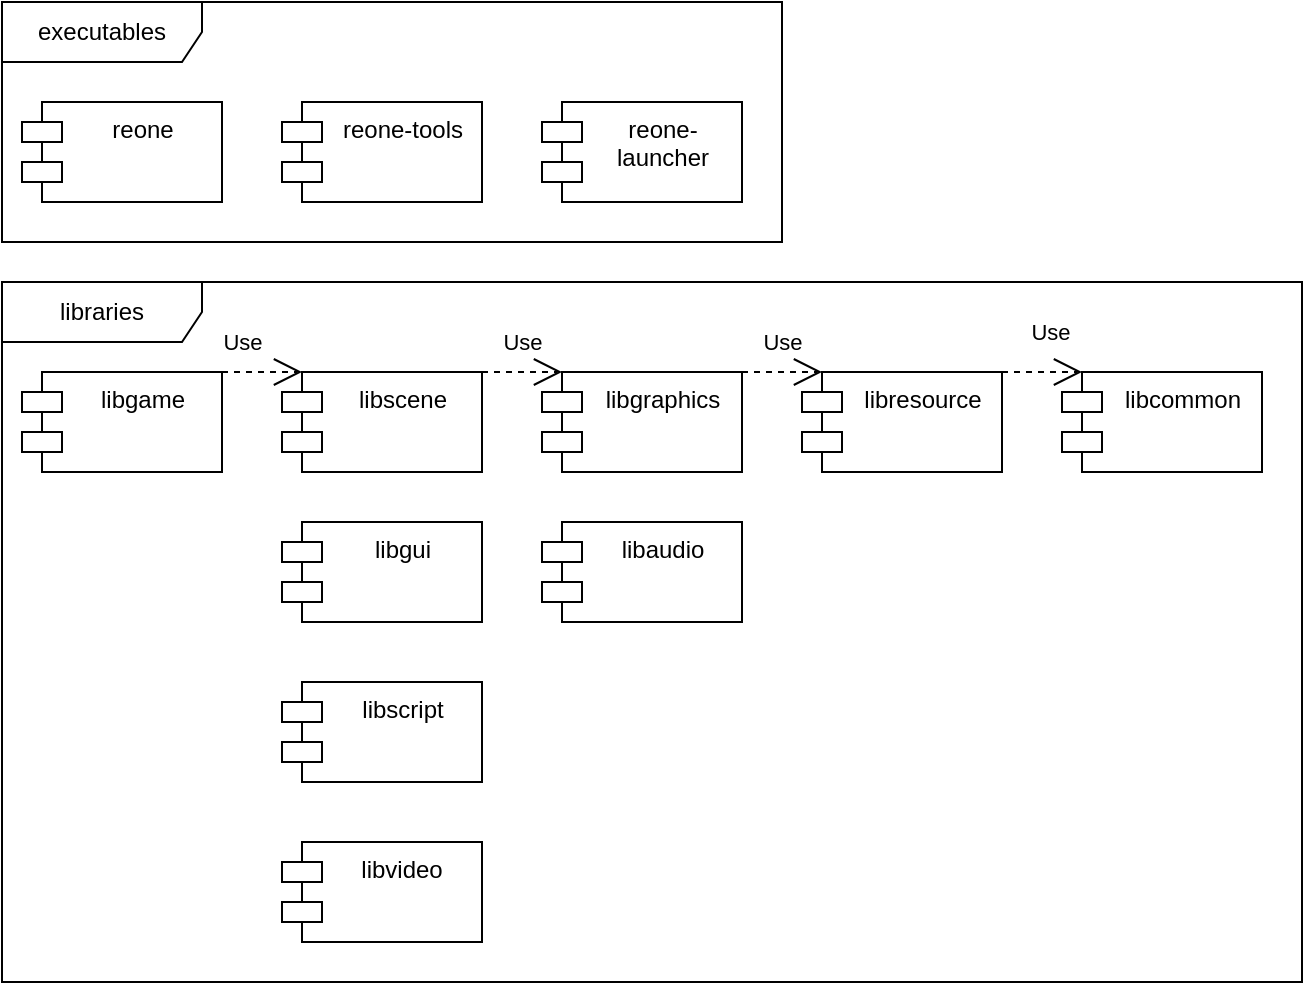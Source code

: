 <mxfile version="14.6.9" type="device"><diagram id="C5RBs43oDa-KdzZeNtuy" name="Page-1"><mxGraphModel dx="1422" dy="1931" grid="1" gridSize="10" guides="1" tooltips="1" connect="1" arrows="1" fold="1" page="1" pageScale="1" pageWidth="827" pageHeight="1169" math="0" shadow="0"><root><mxCell id="WIyWlLk6GJQsqaUBKTNV-0"/><mxCell id="WIyWlLk6GJQsqaUBKTNV-1" parent="WIyWlLk6GJQsqaUBKTNV-0"/><mxCell id="uwfJpqVd9WzeynNxQDzf-1" value="executables" style="shape=umlFrame;whiteSpace=wrap;html=1;width=100;height=30;flipH=0;" parent="WIyWlLk6GJQsqaUBKTNV-1" vertex="1"><mxGeometry x="20" y="-1150" width="390" height="120" as="geometry"/></mxCell><mxCell id="uwfJpqVd9WzeynNxQDzf-5" value="libraries" style="shape=umlFrame;whiteSpace=wrap;html=1;width=100;height=30;" parent="WIyWlLk6GJQsqaUBKTNV-1" vertex="1"><mxGeometry x="20" y="-1010" width="650" height="350" as="geometry"/></mxCell><mxCell id="wTLT_p1KPuhMP4MYyWY3-6" value="libgame" style="shape=module;align=center;spacingLeft=20;align=center;verticalAlign=top;html=1;labelPosition=center;verticalLabelPosition=middle;" parent="WIyWlLk6GJQsqaUBKTNV-1" vertex="1"><mxGeometry x="30" y="-965" width="100" height="50" as="geometry"/></mxCell><mxCell id="wTLT_p1KPuhMP4MYyWY3-7" value="libcommon" style="shape=module;align=left;spacingLeft=20;align=center;verticalAlign=top;html=1;" parent="WIyWlLk6GJQsqaUBKTNV-1" vertex="1"><mxGeometry x="550" y="-965" width="100" height="50" as="geometry"/></mxCell><mxCell id="gnWsdmeyHeUerrLaL-5L-1" value="libaudio" style="shape=module;align=left;spacingLeft=20;align=center;verticalAlign=top;html=1;" parent="WIyWlLk6GJQsqaUBKTNV-1" vertex="1"><mxGeometry x="290" y="-890" width="100" height="50" as="geometry"/></mxCell><mxCell id="gnWsdmeyHeUerrLaL-5L-2" value="libgraphics" style="shape=module;align=left;spacingLeft=20;align=center;verticalAlign=top;html=1;" parent="WIyWlLk6GJQsqaUBKTNV-1" vertex="1"><mxGeometry x="290" y="-965" width="100" height="50" as="geometry"/></mxCell><mxCell id="gnWsdmeyHeUerrLaL-5L-3" value="libresource" style="shape=module;align=left;spacingLeft=20;align=center;verticalAlign=top;html=1;" parent="WIyWlLk6GJQsqaUBKTNV-1" vertex="1"><mxGeometry x="420" y="-965" width="100" height="50" as="geometry"/></mxCell><mxCell id="gnWsdmeyHeUerrLaL-5L-4" value="libgui" style="shape=module;align=left;spacingLeft=20;align=center;verticalAlign=top;html=1;" parent="WIyWlLk6GJQsqaUBKTNV-1" vertex="1"><mxGeometry x="160" y="-890" width="100" height="50" as="geometry"/></mxCell><mxCell id="gnWsdmeyHeUerrLaL-5L-5" value="libscene" style="shape=module;align=left;spacingLeft=20;align=center;verticalAlign=top;html=1;" parent="WIyWlLk6GJQsqaUBKTNV-1" vertex="1"><mxGeometry x="160" y="-965" width="100" height="50" as="geometry"/></mxCell><mxCell id="gnWsdmeyHeUerrLaL-5L-6" value="libscript" style="shape=module;align=left;spacingLeft=20;align=center;verticalAlign=top;html=1;" parent="WIyWlLk6GJQsqaUBKTNV-1" vertex="1"><mxGeometry x="160" y="-810" width="100" height="50" as="geometry"/></mxCell><mxCell id="hj-piPnPRJIngDWY3FeU-0" value="libvideo" style="shape=module;align=left;spacingLeft=20;align=center;verticalAlign=top;" parent="WIyWlLk6GJQsqaUBKTNV-1" vertex="1"><mxGeometry x="160" y="-730" width="100" height="50" as="geometry"/></mxCell><mxCell id="I3G3cURbtehbN5HBRmtp-1" value="Use" style="endArrow=open;endSize=12;dashed=1;html=1;exitX=1;exitY=0;exitDx=0;exitDy=0;entryX=0;entryY=0;entryDx=10;entryDy=0;entryPerimeter=0;" parent="WIyWlLk6GJQsqaUBKTNV-1" source="wTLT_p1KPuhMP4MYyWY3-6" target="gnWsdmeyHeUerrLaL-5L-5" edge="1"><mxGeometry x="-0.5" y="15" width="160" relative="1" as="geometry"><mxPoint x="50" y="-820" as="sourcePoint"/><mxPoint x="210" y="-820" as="targetPoint"/><mxPoint as="offset"/></mxGeometry></mxCell><mxCell id="I3G3cURbtehbN5HBRmtp-7" value="Use" style="endArrow=open;endSize=12;dashed=1;html=1;exitX=1;exitY=0;exitDx=0;exitDy=0;entryX=0;entryY=0;entryDx=10;entryDy=0;entryPerimeter=0;" parent="WIyWlLk6GJQsqaUBKTNV-1" source="gnWsdmeyHeUerrLaL-5L-5" target="gnWsdmeyHeUerrLaL-5L-2" edge="1"><mxGeometry y="15" width="160" relative="1" as="geometry"><mxPoint x="320" y="-810" as="sourcePoint"/><mxPoint x="480" y="-810" as="targetPoint"/><mxPoint as="offset"/></mxGeometry></mxCell><mxCell id="I3G3cURbtehbN5HBRmtp-8" value="Use" style="endArrow=open;endSize=12;dashed=1;html=1;exitX=1;exitY=0;exitDx=0;exitDy=0;entryX=0;entryY=0;entryDx=10;entryDy=0;entryPerimeter=0;" parent="WIyWlLk6GJQsqaUBKTNV-1" source="gnWsdmeyHeUerrLaL-5L-2" target="gnWsdmeyHeUerrLaL-5L-3" edge="1"><mxGeometry y="15" width="160" relative="1" as="geometry"><mxPoint x="320" y="-800" as="sourcePoint"/><mxPoint x="480" y="-800" as="targetPoint"/><mxPoint as="offset"/></mxGeometry></mxCell><mxCell id="I3G3cURbtehbN5HBRmtp-9" value="Use" style="endArrow=open;endSize=12;dashed=1;html=1;exitX=1;exitY=0;exitDx=0;exitDy=0;entryX=0;entryY=0;entryDx=10;entryDy=0;entryPerimeter=0;" parent="WIyWlLk6GJQsqaUBKTNV-1" source="gnWsdmeyHeUerrLaL-5L-3" target="wTLT_p1KPuhMP4MYyWY3-7" edge="1"><mxGeometry x="0.2" y="20" width="160" relative="1" as="geometry"><mxPoint x="380" y="-790" as="sourcePoint"/><mxPoint x="540" y="-790" as="targetPoint"/><mxPoint as="offset"/></mxGeometry></mxCell><mxCell id="uwfJpqVd9WzeynNxQDzf-8" value="" style="group" parent="WIyWlLk6GJQsqaUBKTNV-1" vertex="1" connectable="0"><mxGeometry x="20" y="-1150" width="260" height="120" as="geometry"/></mxCell><mxCell id="wTLT_p1KPuhMP4MYyWY3-14" value="reone" style="shape=module;align=left;spacingLeft=20;align=center;verticalAlign=top;html=1;" parent="uwfJpqVd9WzeynNxQDzf-8" vertex="1"><mxGeometry x="10" y="50" width="100" height="50" as="geometry"/></mxCell><mxCell id="wTLT_p1KPuhMP4MYyWY3-15" value="reone-tools" style="shape=module;align=left;spacingLeft=20;align=center;verticalAlign=top;html=1;" parent="uwfJpqVd9WzeynNxQDzf-8" vertex="1"><mxGeometry x="140" y="50" width="100" height="50" as="geometry"/></mxCell><mxCell id="v-eWyspMXQ56PKsTLA4A-5" value="reone-&lt;br&gt;launcher" style="shape=module;align=left;spacingLeft=20;align=center;verticalAlign=top;html=1;" parent="WIyWlLk6GJQsqaUBKTNV-1" vertex="1"><mxGeometry x="290" y="-1100" width="100" height="50" as="geometry"/></mxCell></root></mxGraphModel></diagram></mxfile>